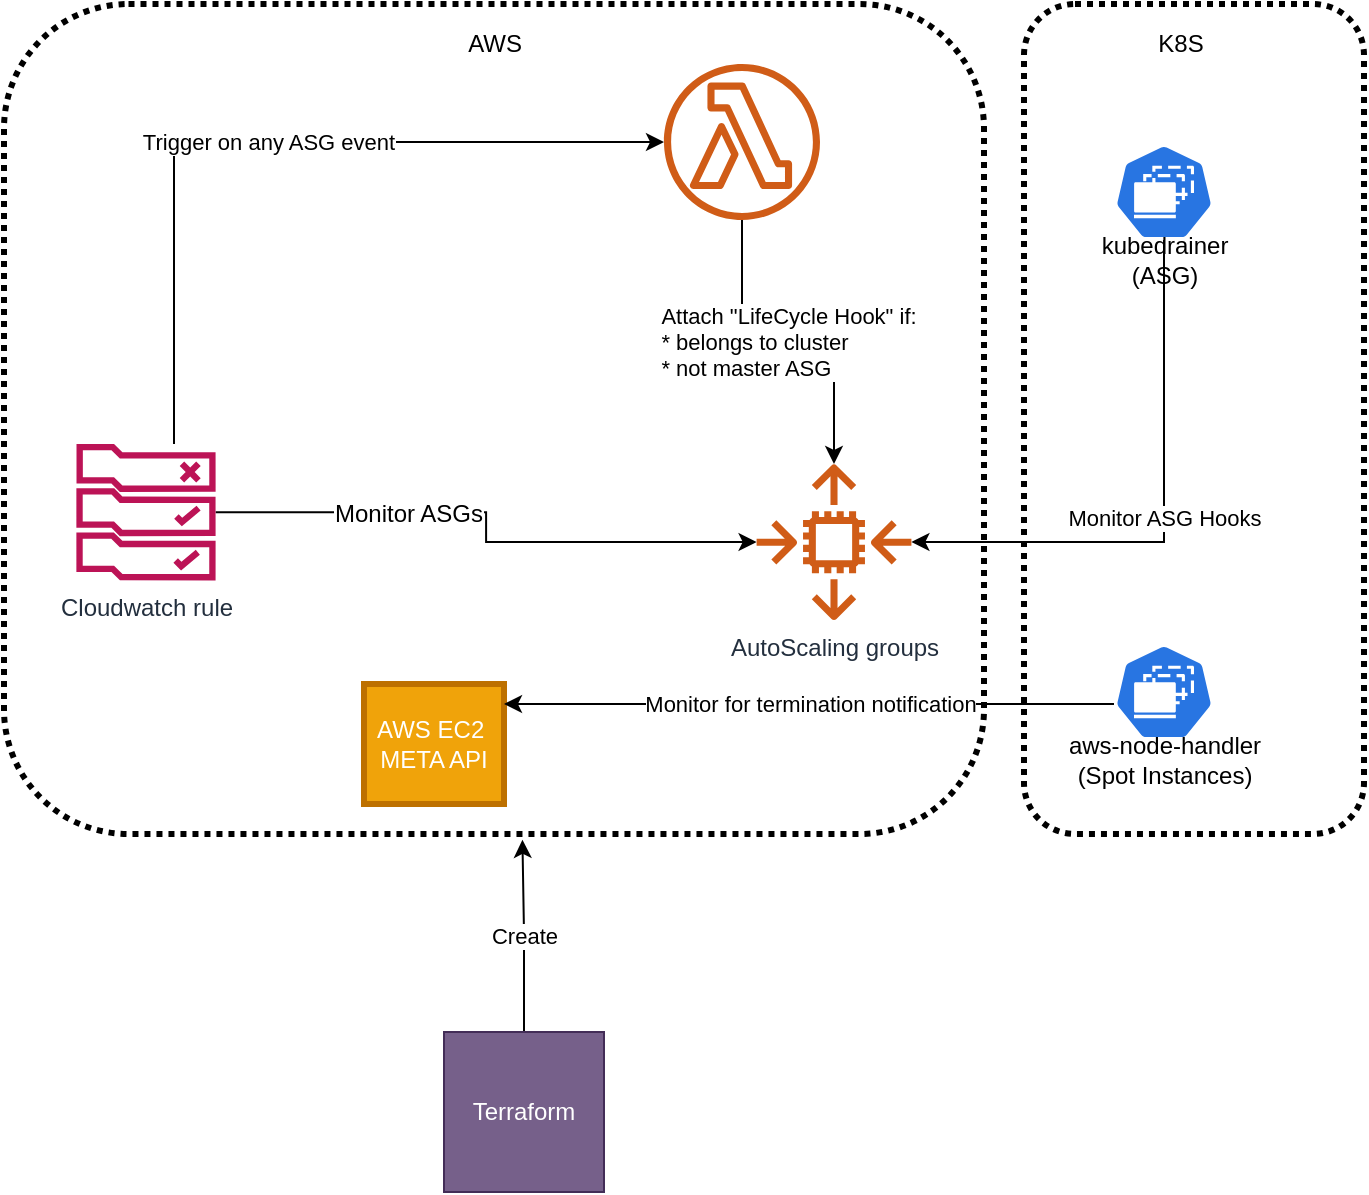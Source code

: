 <mxfile version="12.6.5" type="device"><diagram id="lTHcCEHJgq4FAw4RnT1_" name="Page-1"><mxGraphModel dx="1297" dy="664" grid="1" gridSize="10" guides="1" tooltips="1" connect="1" arrows="1" fold="1" page="1" pageScale="1" pageWidth="827" pageHeight="1169" math="0" shadow="0"><root><mxCell id="0"/><mxCell id="1" parent="0"/><mxCell id="s8fUL5gibNNTOrqy_kPd-7" value="" style="rounded=1;whiteSpace=wrap;html=1;dashed=1;dashPattern=1 1;fillColor=none;strokeWidth=3;" vertex="1" parent="1"><mxGeometry x="70" y="30" width="490" height="415" as="geometry"/></mxCell><mxCell id="s8fUL5gibNNTOrqy_kPd-21" style="edgeStyle=orthogonalEdgeStyle;rounded=0;orthogonalLoop=1;jettySize=auto;html=1;" edge="1" parent="1" source="s8fUL5gibNNTOrqy_kPd-2" target="s8fUL5gibNNTOrqy_kPd-8"><mxGeometry relative="1" as="geometry"/></mxCell><mxCell id="s8fUL5gibNNTOrqy_kPd-22" value="Monitor ASGs" style="text;html=1;align=center;verticalAlign=middle;resizable=0;points=[];labelBackgroundColor=#ffffff;" vertex="1" connectable="0" parent="s8fUL5gibNNTOrqy_kPd-21"><mxGeometry x="-0.326" y="-1" relative="1" as="geometry"><mxPoint as="offset"/></mxGeometry></mxCell><mxCell id="s8fUL5gibNNTOrqy_kPd-23" value="Trigger on any ASG event" style="edgeStyle=orthogonalEdgeStyle;rounded=0;orthogonalLoop=1;jettySize=auto;html=1;" edge="1" parent="1" source="s8fUL5gibNNTOrqy_kPd-2" target="s8fUL5gibNNTOrqy_kPd-40"><mxGeometry relative="1" as="geometry"><mxPoint x="406" y="99" as="targetPoint"/><Array as="points"><mxPoint x="155" y="99"/></Array></mxGeometry></mxCell><mxCell id="s8fUL5gibNNTOrqy_kPd-2" value="Cloudwatch rule" style="outlineConnect=0;fontColor=#232F3E;gradientColor=none;fillColor=#BC1356;strokeColor=none;dashed=0;verticalLabelPosition=bottom;verticalAlign=top;align=center;html=1;fontSize=12;fontStyle=0;aspect=fixed;pointerEvents=1;shape=mxgraph.aws4.rule_2;" vertex="1" parent="1"><mxGeometry x="106" y="250" width="70" height="68.21" as="geometry"/></mxCell><mxCell id="s8fUL5gibNNTOrqy_kPd-24" value="Attach &quot;LifeCycle Hook&quot; if:&lt;br&gt;&lt;div style=&quot;text-align: left&quot;&gt;* belongs to cluster&lt;/div&gt;&lt;div style=&quot;text-align: left&quot;&gt;* not master ASG&lt;/div&gt;" style="edgeStyle=orthogonalEdgeStyle;rounded=0;orthogonalLoop=1;jettySize=auto;html=1;" edge="1" parent="1" source="s8fUL5gibNNTOrqy_kPd-40" target="s8fUL5gibNNTOrqy_kPd-8"><mxGeometry relative="1" as="geometry"><mxPoint x="445" y="138" as="sourcePoint"/></mxGeometry></mxCell><mxCell id="s8fUL5gibNNTOrqy_kPd-38" value="Create" style="edgeStyle=orthogonalEdgeStyle;rounded=0;orthogonalLoop=1;jettySize=auto;html=1;entryX=0.529;entryY=1.007;entryDx=0;entryDy=0;entryPerimeter=0;" edge="1" parent="1" source="s8fUL5gibNNTOrqy_kPd-6" target="s8fUL5gibNNTOrqy_kPd-7"><mxGeometry relative="1" as="geometry"/></mxCell><mxCell id="s8fUL5gibNNTOrqy_kPd-6" value="Terraform" style="whiteSpace=wrap;html=1;aspect=fixed;fillColor=#76608a;strokeColor=#432D57;fontColor=#ffffff;" vertex="1" parent="1"><mxGeometry x="290" y="544" width="80" height="80" as="geometry"/></mxCell><mxCell id="s8fUL5gibNNTOrqy_kPd-8" value="AutoScaling groups" style="outlineConnect=0;fontColor=#232F3E;gradientColor=none;fillColor=#D05C17;strokeColor=none;dashed=0;verticalLabelPosition=bottom;verticalAlign=top;align=center;html=1;fontSize=12;fontStyle=0;aspect=fixed;pointerEvents=1;shape=mxgraph.aws4.auto_scaling2;dashPattern=1 1;" vertex="1" parent="1"><mxGeometry x="446" y="260" width="78" height="78" as="geometry"/></mxCell><mxCell id="s8fUL5gibNNTOrqy_kPd-25" value="AWS" style="text;html=1;resizable=0;autosize=1;align=center;verticalAlign=middle;points=[];fillColor=none;strokeColor=none;rounded=0;dashed=1;dashPattern=1 1;" vertex="1" parent="1"><mxGeometry x="295" y="40" width="40" height="20" as="geometry"/></mxCell><mxCell id="s8fUL5gibNNTOrqy_kPd-26" value="" style="rounded=1;whiteSpace=wrap;html=1;dashed=1;dashPattern=1 1;fillColor=none;strokeWidth=3;" vertex="1" parent="1"><mxGeometry x="580" y="30" width="170" height="415" as="geometry"/></mxCell><mxCell id="s8fUL5gibNNTOrqy_kPd-27" value="K8S" style="text;html=1;resizable=0;autosize=1;align=center;verticalAlign=middle;points=[];fillColor=none;strokeColor=none;rounded=0;dashed=1;dashPattern=1 1;" vertex="1" parent="1"><mxGeometry x="637.5" y="40" width="40" height="20" as="geometry"/></mxCell><mxCell id="s8fUL5gibNNTOrqy_kPd-30" value="" style="group" vertex="1" connectable="0" parent="1"><mxGeometry x="610" y="100" width="80" height="73" as="geometry"/></mxCell><mxCell id="s8fUL5gibNNTOrqy_kPd-28" value="" style="html=1;dashed=0;whitespace=wrap;fillColor=#2875E2;strokeColor=#ffffff;points=[[0.005,0.63,0],[0.1,0.2,0],[0.9,0.2,0],[0.5,0,0],[0.995,0.63,0],[0.72,0.99,0],[0.5,1,0],[0.28,0.99,0]];shape=mxgraph.kubernetes.icon;prIcon=ds;dashPattern=1 1;" vertex="1" parent="s8fUL5gibNNTOrqy_kPd-30"><mxGeometry x="15" width="50" height="48" as="geometry"/></mxCell><mxCell id="s8fUL5gibNNTOrqy_kPd-29" value="kubedrainer&lt;br&gt;(ASG)" style="text;html=1;resizable=0;autosize=1;align=center;verticalAlign=middle;points=[];fillColor=none;strokeColor=none;rounded=0;dashed=1;dashPattern=1 1;" vertex="1" parent="s8fUL5gibNNTOrqy_kPd-30"><mxGeometry y="43" width="80" height="30" as="geometry"/></mxCell><mxCell id="s8fUL5gibNNTOrqy_kPd-31" value="" style="group" vertex="1" connectable="0" parent="1"><mxGeometry x="610" y="350" width="95" height="73" as="geometry"/></mxCell><mxCell id="s8fUL5gibNNTOrqy_kPd-32" value="" style="html=1;dashed=0;whitespace=wrap;fillColor=#2875E2;strokeColor=#ffffff;points=[[0.005,0.63,0],[0.1,0.2,0],[0.9,0.2,0],[0.5,0,0],[0.995,0.63,0],[0.72,0.99,0],[0.5,1,0],[0.28,0.99,0]];shape=mxgraph.kubernetes.icon;prIcon=ds;dashPattern=1 1;" vertex="1" parent="s8fUL5gibNNTOrqy_kPd-31"><mxGeometry x="15" width="50" height="48" as="geometry"/></mxCell><mxCell id="s8fUL5gibNNTOrqy_kPd-33" value="aws-node-handler&lt;br&gt;(Spot Instances)" style="text;html=1;resizable=0;autosize=1;align=center;verticalAlign=middle;points=[];fillColor=none;strokeColor=none;rounded=0;dashed=1;dashPattern=1 1;" vertex="1" parent="s8fUL5gibNNTOrqy_kPd-31"><mxGeometry x="-15" y="43" width="110" height="30" as="geometry"/></mxCell><mxCell id="s8fUL5gibNNTOrqy_kPd-34" value="AWS EC2&amp;nbsp;&lt;br&gt;META API" style="rounded=0;whiteSpace=wrap;html=1;strokeWidth=3;fillColor=#f0a30a;strokeColor=#BD7000;fontColor=#ffffff;" vertex="1" parent="1"><mxGeometry x="250" y="370" width="70" height="60" as="geometry"/></mxCell><mxCell id="s8fUL5gibNNTOrqy_kPd-35" value="Monitor for termination notification" style="edgeStyle=orthogonalEdgeStyle;rounded=0;orthogonalLoop=1;jettySize=auto;html=1;" edge="1" parent="1" source="s8fUL5gibNNTOrqy_kPd-32" target="s8fUL5gibNNTOrqy_kPd-34"><mxGeometry relative="1" as="geometry"><Array as="points"><mxPoint x="490" y="380"/><mxPoint x="490" y="380"/></Array></mxGeometry></mxCell><mxCell id="s8fUL5gibNNTOrqy_kPd-36" value="Monitor ASG Hooks" style="edgeStyle=orthogonalEdgeStyle;rounded=0;orthogonalLoop=1;jettySize=auto;html=1;" edge="1" parent="1" source="s8fUL5gibNNTOrqy_kPd-28" target="s8fUL5gibNNTOrqy_kPd-8"><mxGeometry relative="1" as="geometry"><Array as="points"><mxPoint x="650" y="299"/></Array></mxGeometry></mxCell><mxCell id="s8fUL5gibNNTOrqy_kPd-40" value="" style="outlineConnect=0;fontColor=#232F3E;gradientColor=none;fillColor=#D05C17;strokeColor=none;dashed=0;verticalLabelPosition=bottom;verticalAlign=top;align=center;html=1;fontSize=12;fontStyle=0;aspect=fixed;pointerEvents=1;shape=mxgraph.aws4.lambda_function;" vertex="1" parent="1"><mxGeometry x="400" y="60" width="78" height="78" as="geometry"/></mxCell></root></mxGraphModel></diagram></mxfile>